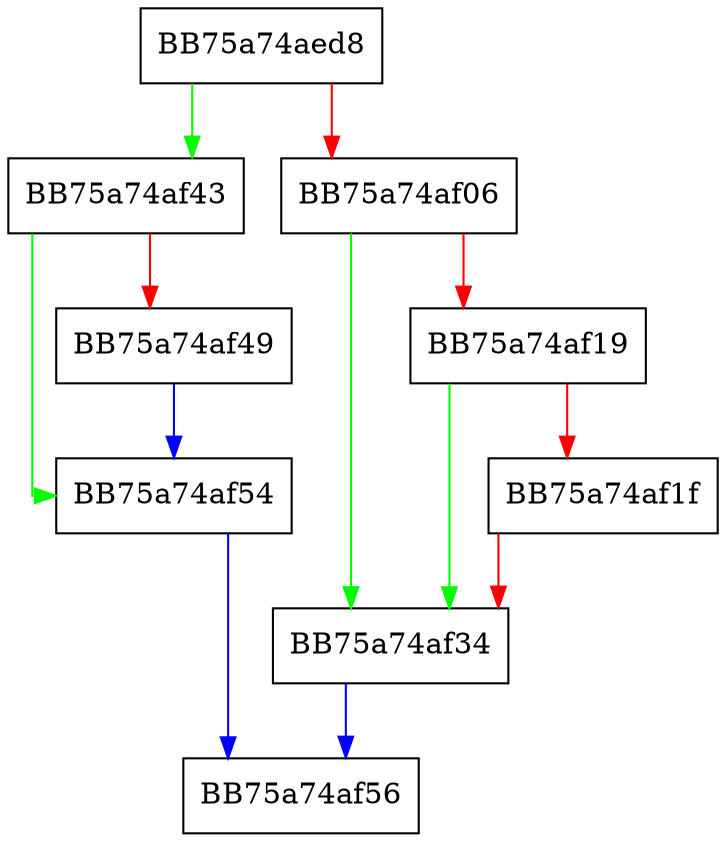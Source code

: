 digraph init {
  node [shape="box"];
  graph [splines=ortho];
  BB75a74aed8 -> BB75a74af43 [color="green"];
  BB75a74aed8 -> BB75a74af06 [color="red"];
  BB75a74af06 -> BB75a74af34 [color="green"];
  BB75a74af06 -> BB75a74af19 [color="red"];
  BB75a74af19 -> BB75a74af34 [color="green"];
  BB75a74af19 -> BB75a74af1f [color="red"];
  BB75a74af1f -> BB75a74af34 [color="red"];
  BB75a74af34 -> BB75a74af56 [color="blue"];
  BB75a74af43 -> BB75a74af54 [color="green"];
  BB75a74af43 -> BB75a74af49 [color="red"];
  BB75a74af49 -> BB75a74af54 [color="blue"];
  BB75a74af54 -> BB75a74af56 [color="blue"];
}